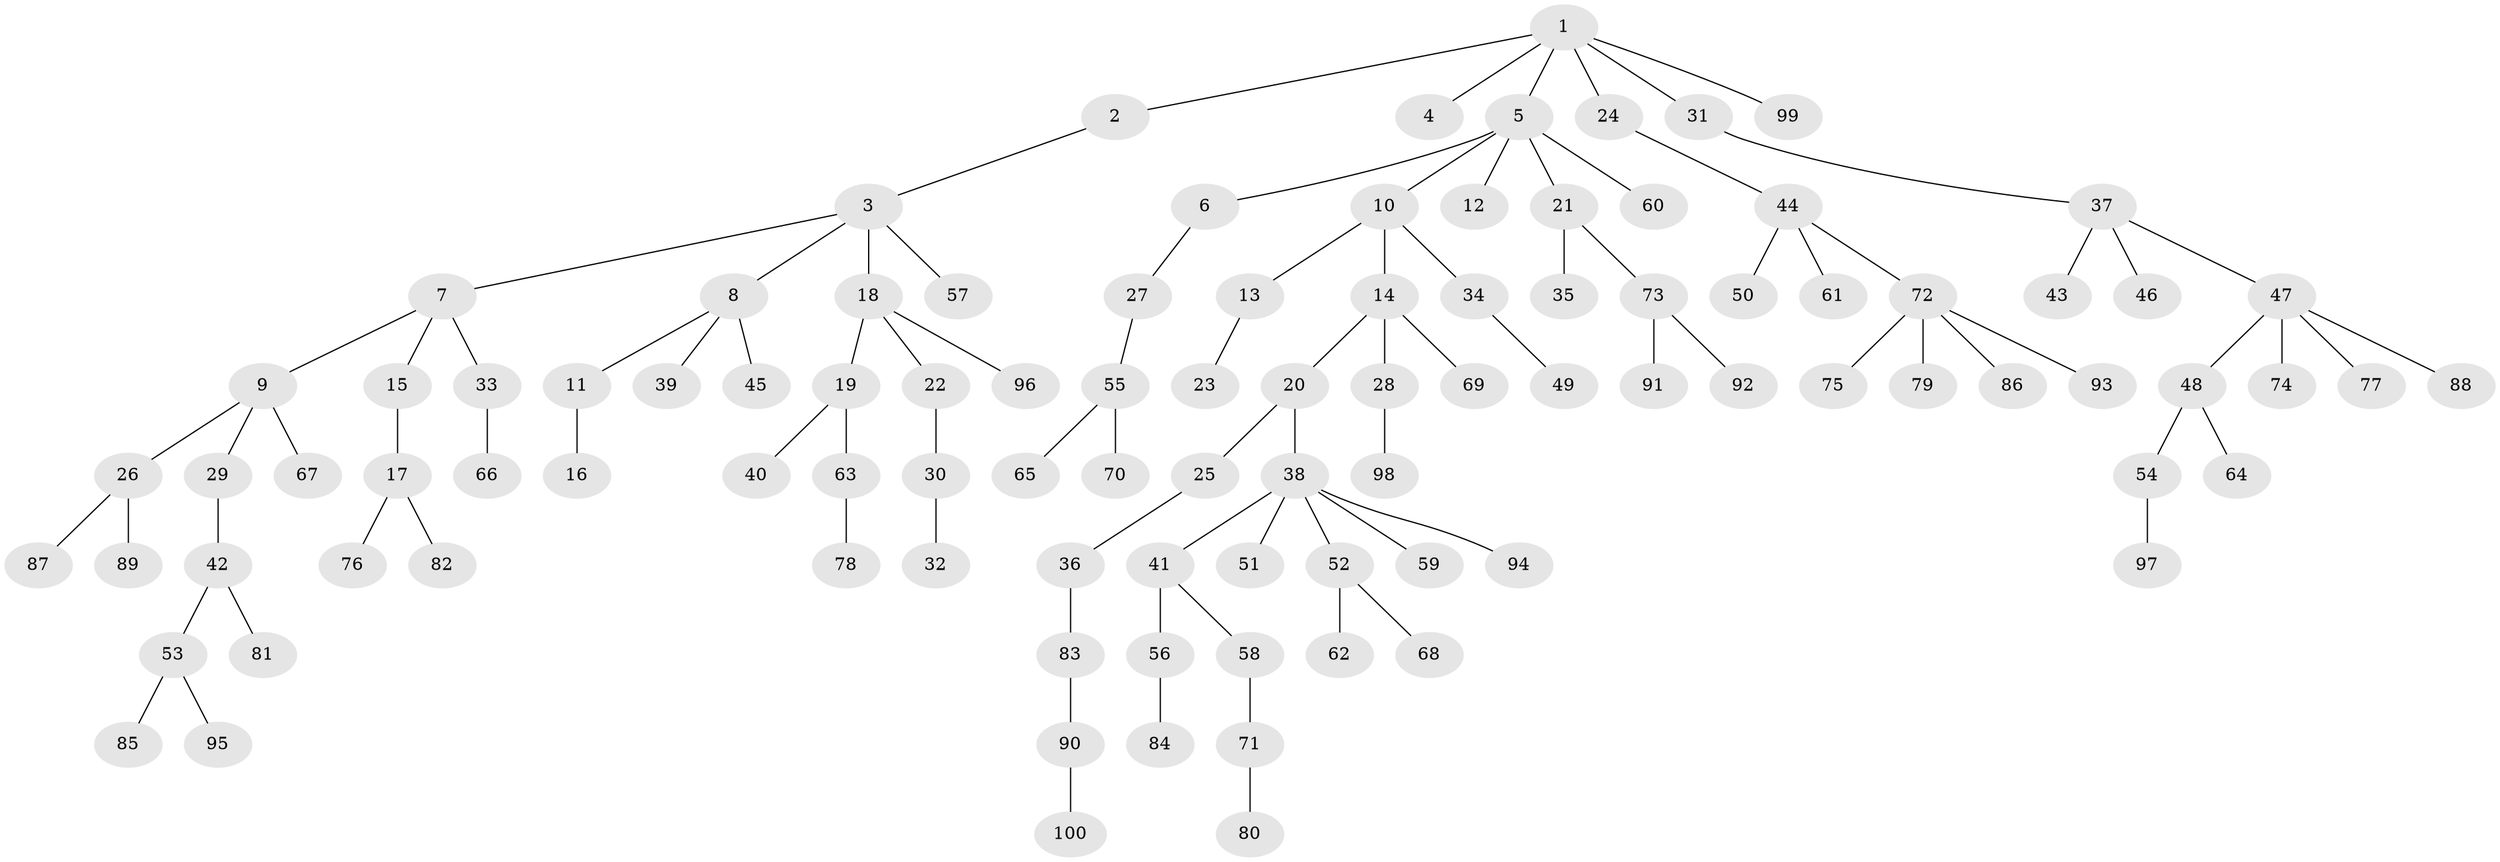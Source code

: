 // coarse degree distribution, {6: 0.02857142857142857, 9: 0.02857142857142857, 1: 0.6142857142857143, 2: 0.15714285714285714, 4: 0.07142857142857142, 3: 0.08571428571428572, 5: 0.014285714285714285}
// Generated by graph-tools (version 1.1) at 2025/19/03/04/25 18:19:11]
// undirected, 100 vertices, 99 edges
graph export_dot {
graph [start="1"]
  node [color=gray90,style=filled];
  1;
  2;
  3;
  4;
  5;
  6;
  7;
  8;
  9;
  10;
  11;
  12;
  13;
  14;
  15;
  16;
  17;
  18;
  19;
  20;
  21;
  22;
  23;
  24;
  25;
  26;
  27;
  28;
  29;
  30;
  31;
  32;
  33;
  34;
  35;
  36;
  37;
  38;
  39;
  40;
  41;
  42;
  43;
  44;
  45;
  46;
  47;
  48;
  49;
  50;
  51;
  52;
  53;
  54;
  55;
  56;
  57;
  58;
  59;
  60;
  61;
  62;
  63;
  64;
  65;
  66;
  67;
  68;
  69;
  70;
  71;
  72;
  73;
  74;
  75;
  76;
  77;
  78;
  79;
  80;
  81;
  82;
  83;
  84;
  85;
  86;
  87;
  88;
  89;
  90;
  91;
  92;
  93;
  94;
  95;
  96;
  97;
  98;
  99;
  100;
  1 -- 2;
  1 -- 4;
  1 -- 5;
  1 -- 24;
  1 -- 31;
  1 -- 99;
  2 -- 3;
  3 -- 7;
  3 -- 8;
  3 -- 18;
  3 -- 57;
  5 -- 6;
  5 -- 10;
  5 -- 12;
  5 -- 21;
  5 -- 60;
  6 -- 27;
  7 -- 9;
  7 -- 15;
  7 -- 33;
  8 -- 11;
  8 -- 39;
  8 -- 45;
  9 -- 26;
  9 -- 29;
  9 -- 67;
  10 -- 13;
  10 -- 14;
  10 -- 34;
  11 -- 16;
  13 -- 23;
  14 -- 20;
  14 -- 28;
  14 -- 69;
  15 -- 17;
  17 -- 76;
  17 -- 82;
  18 -- 19;
  18 -- 22;
  18 -- 96;
  19 -- 40;
  19 -- 63;
  20 -- 25;
  20 -- 38;
  21 -- 35;
  21 -- 73;
  22 -- 30;
  24 -- 44;
  25 -- 36;
  26 -- 87;
  26 -- 89;
  27 -- 55;
  28 -- 98;
  29 -- 42;
  30 -- 32;
  31 -- 37;
  33 -- 66;
  34 -- 49;
  36 -- 83;
  37 -- 43;
  37 -- 46;
  37 -- 47;
  38 -- 41;
  38 -- 51;
  38 -- 52;
  38 -- 59;
  38 -- 94;
  41 -- 56;
  41 -- 58;
  42 -- 53;
  42 -- 81;
  44 -- 50;
  44 -- 61;
  44 -- 72;
  47 -- 48;
  47 -- 74;
  47 -- 77;
  47 -- 88;
  48 -- 54;
  48 -- 64;
  52 -- 62;
  52 -- 68;
  53 -- 85;
  53 -- 95;
  54 -- 97;
  55 -- 65;
  55 -- 70;
  56 -- 84;
  58 -- 71;
  63 -- 78;
  71 -- 80;
  72 -- 75;
  72 -- 79;
  72 -- 86;
  72 -- 93;
  73 -- 91;
  73 -- 92;
  83 -- 90;
  90 -- 100;
}
